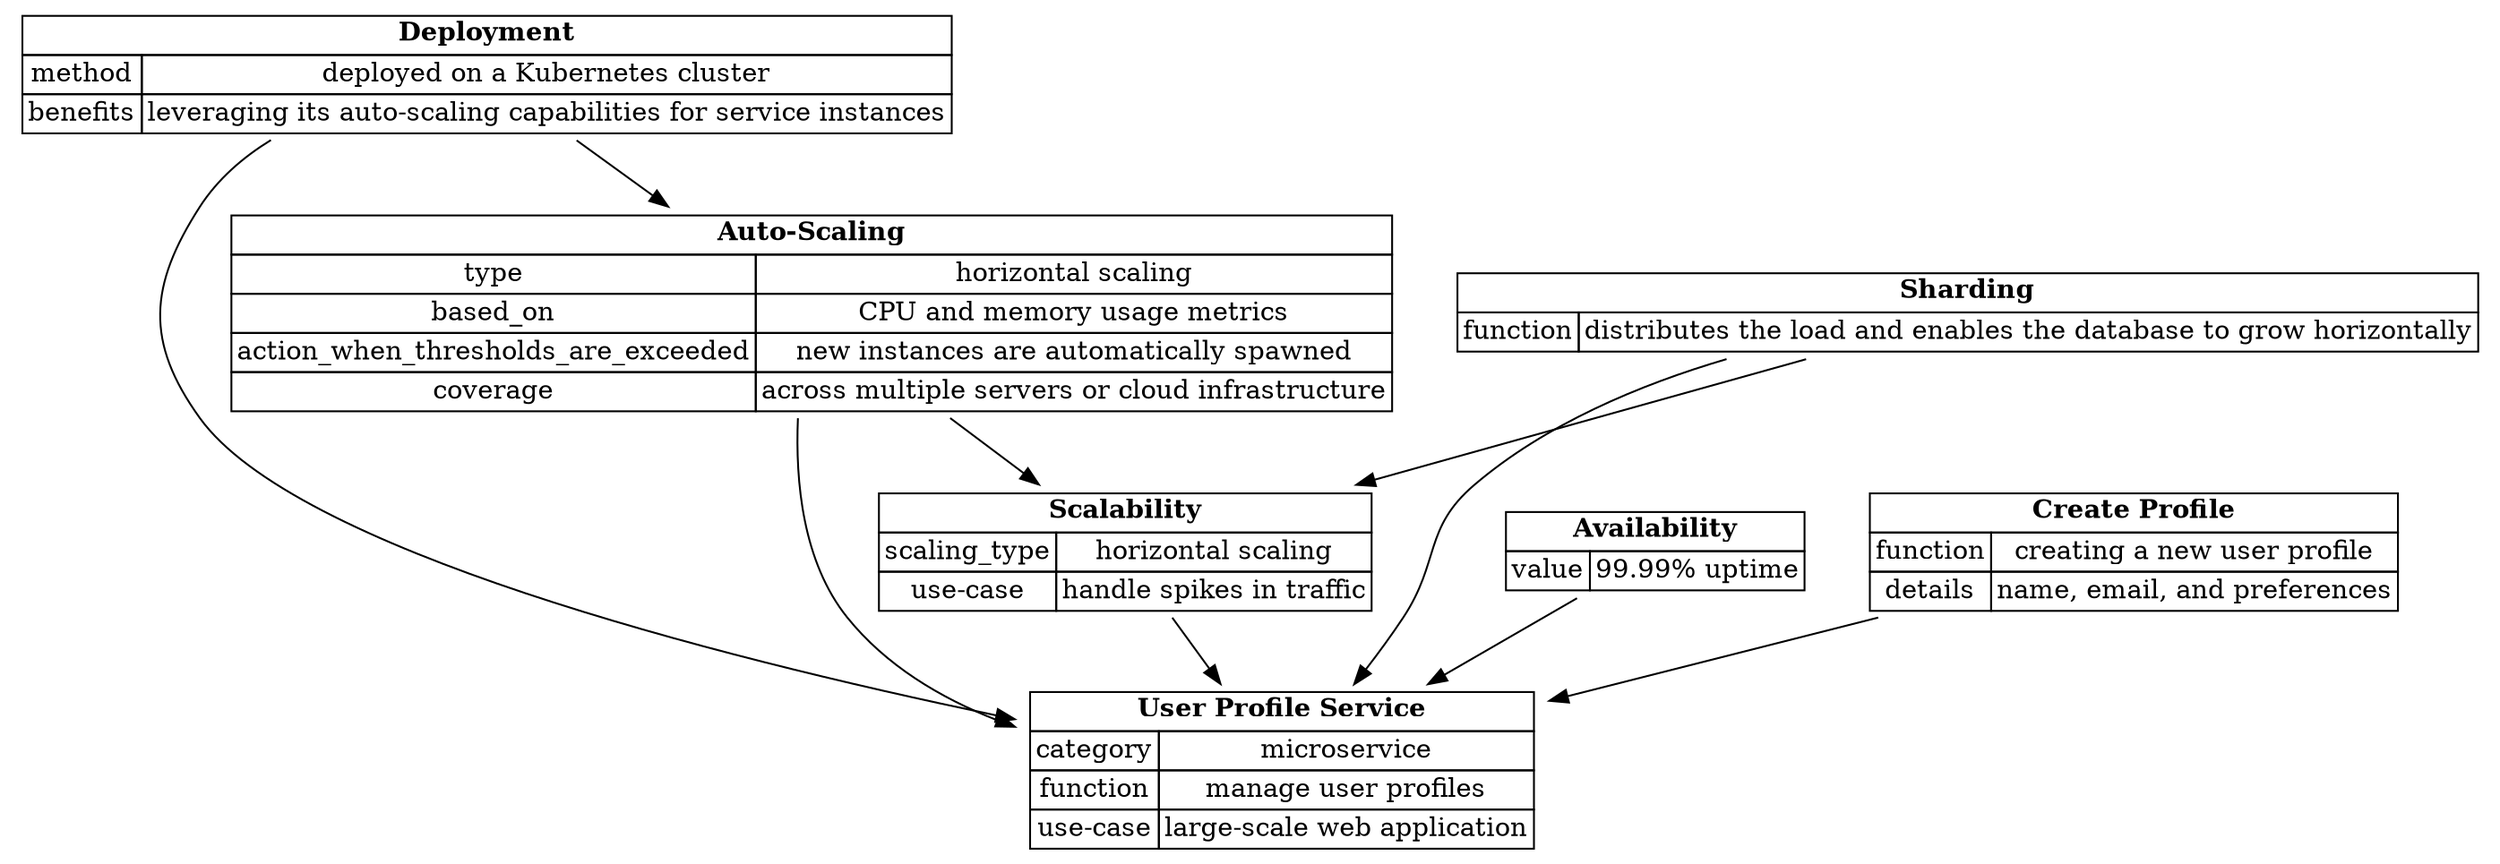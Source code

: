 // Entity Graph
digraph {
	node [shape=plaintext]
	1 [label=<<table border='0' cellborder='1' cellspacing='0'><tr><td colspan='2'><b>User Profile Service</b></td></tr><tr><td>category</td><td>microservice</td></tr><tr><td>function</td><td>manage user profiles</td></tr><tr><td>use-case</td><td>large-scale web application</td></tr></table>>]
	2 [label=<<table border='0' cellborder='1' cellspacing='0'><tr><td colspan='2'><b>Scalability</b></td></tr><tr><td>scaling_type</td><td>horizontal scaling</td></tr><tr><td>use-case</td><td>handle spikes in traffic</td></tr></table>>]
	3 [label=<<table border='0' cellborder='1' cellspacing='0'><tr><td colspan='2'><b>Availability</b></td></tr><tr><td>value</td><td>99.99% uptime</td></tr></table>>]
	4 [label=<<table border='0' cellborder='1' cellspacing='0'><tr><td colspan='2'><b>Auto-Scaling</b></td></tr><tr><td>type</td><td>horizontal scaling</td></tr><tr><td>based_on</td><td>CPU and memory usage metrics</td></tr><tr><td>action_when_thresholds_are_exceeded</td><td>new instances are automatically spawned</td></tr><tr><td>coverage</td><td>across multiple servers or cloud infrastructure</td></tr></table>>]
	5 [label=<<table border='0' cellborder='1' cellspacing='0'><tr><td colspan='2'><b>Sharding</b></td></tr><tr><td>function</td><td>distributes the load and enables the database to grow horizontally</td></tr></table>>]
	6 [label=<<table border='0' cellborder='1' cellspacing='0'><tr><td colspan='2'><b>Create Profile</b></td></tr><tr><td>function</td><td>creating a new user profile</td></tr><tr><td>details</td><td>name, email, and preferences</td></tr></table>>]
	7 [label=<<table border='0' cellborder='1' cellspacing='0'><tr><td colspan='2'><b>Deployment</b></td></tr><tr><td>method</td><td>deployed on a Kubernetes cluster</td></tr><tr><td>benefits</td><td>leveraging its auto-scaling capabilities for service instances</td></tr></table>>]
	2 -> 1
	3 -> 1
	4 -> 1
	4 -> 2
	5 -> 1
	5 -> 2
	6 -> 1
	7 -> 1
	7 -> 4
}
